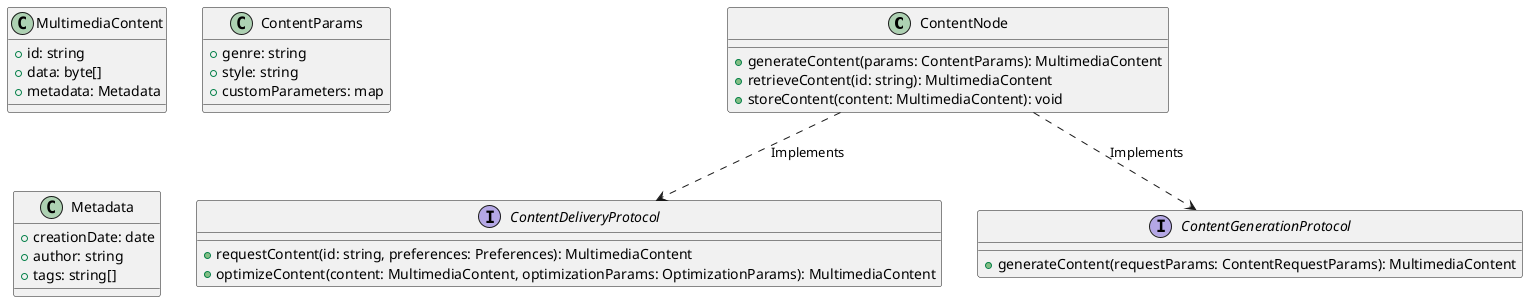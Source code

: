 @startuml
class ContentNode {
    +generateContent(params: ContentParams): MultimediaContent
    +retrieveContent(id: string): MultimediaContent
    +storeContent(content: MultimediaContent): void

}

class MultimediaContent {
    +id: string
    +data: byte[]
    +metadata: Metadata
}

class ContentParams {
    +genre: string
    +style: string
    +customParameters: map
}

class Metadata {
    +creationDate: date
    +author: string
    +tags: string[]
}


interface ContentDeliveryProtocol {
    +requestContent(id: string, preferences: Preferences): MultimediaContent
    +optimizeContent(content: MultimediaContent, optimizationParams: OptimizationParams): MultimediaContent
}

interface ContentGenerationProtocol {
    +generateContent(requestParams: ContentRequestParams): MultimediaContent
}

ContentNode ..> ContentDeliveryProtocol : "Implements"
ContentNode ..> ContentGenerationProtocol : "Implements"

@enduml
